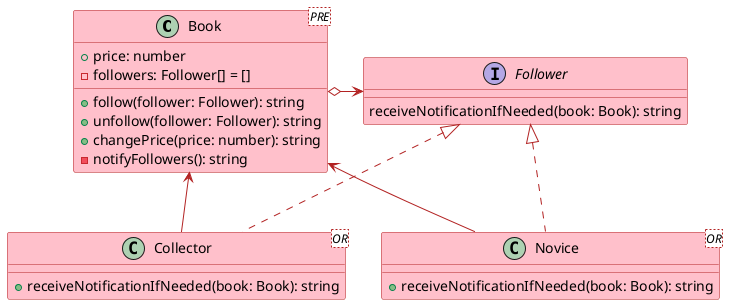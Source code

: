 @startuml

skinparam class {
  backgroundColor pink
  arrowColor firebrick
  borderColor firebrick
}

class Book <PRE> {
  + price: number
  - followers: Follower[] = []
  + follow(follower: Follower): string
  + unfollow(follower: Follower): string
  + changePrice(price: number): string
  - notifyFollowers(): string
}

interface Follower {
  receiveNotificationIfNeeded(book: Book): string
}

class Collector <OR> {
  + receiveNotificationIfNeeded(book: Book): string
}

class Novice <OR> {
  + receiveNotificationIfNeeded(book: Book): string
}

Book o-> Follower

Follower <|.. Collector
Follower <|.. Novice

Book <-- Collector
Book <-- Novice

@enduml
